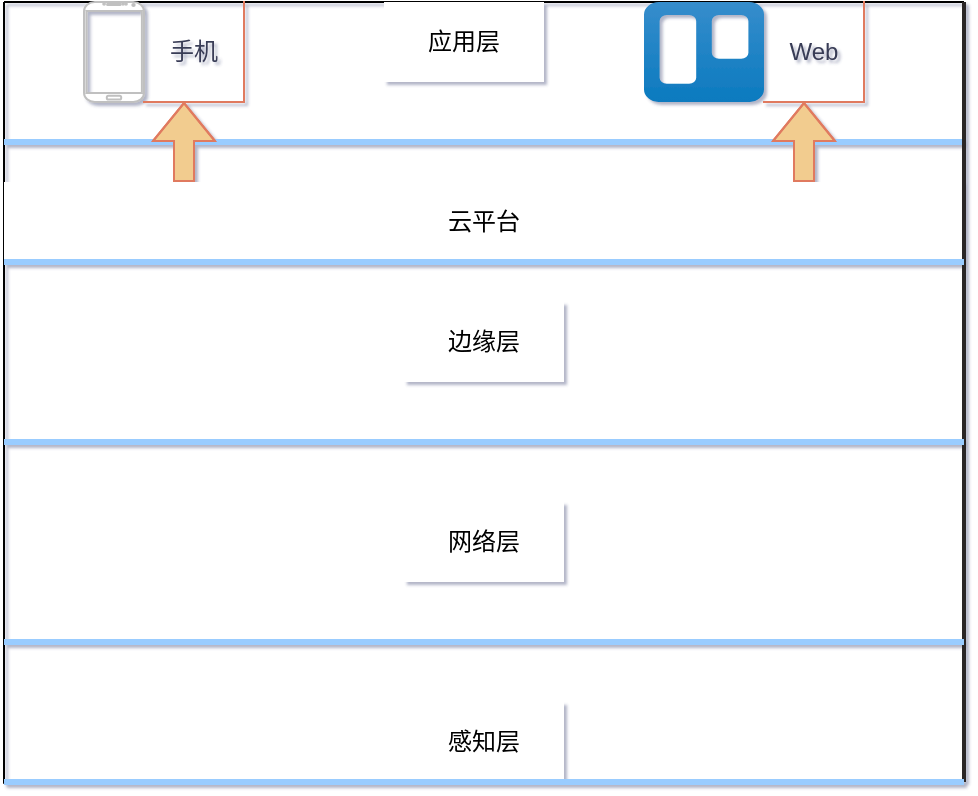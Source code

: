 <mxfile version="26.0.16">
  <diagram name="第 1 页" id="Gf509nXRiXFBj0Qs2QvW">
    <mxGraphModel dx="842" dy="523" grid="1" gridSize="10" guides="1" tooltips="1" connect="1" arrows="1" fold="1" page="1" pageScale="1" pageWidth="827" pageHeight="1169" background="#ffffff" math="0" shadow="1">
      <root>
        <mxCell id="0" />
        <mxCell id="1" parent="0" />
        <mxCell id="0tCoDvN9iO6Kp93jPh3K-21" value="" style="endArrow=none;html=1;rounded=0;" edge="1" parent="1">
          <mxGeometry width="50" height="50" relative="1" as="geometry">
            <mxPoint x="80" y="40" as="sourcePoint" />
            <mxPoint x="560" y="40" as="targetPoint" />
            <Array as="points">
              <mxPoint x="340" y="40" />
            </Array>
          </mxGeometry>
        </mxCell>
        <mxCell id="0tCoDvN9iO6Kp93jPh3K-22" value="" style="endArrow=none;html=1;rounded=0;" edge="1" parent="1">
          <mxGeometry width="50" height="50" relative="1" as="geometry">
            <mxPoint x="80" y="430.92" as="sourcePoint" />
            <mxPoint x="80" y="40" as="targetPoint" />
          </mxGeometry>
        </mxCell>
        <mxCell id="0tCoDvN9iO6Kp93jPh3K-23" value="应用层" style="rounded=0;whiteSpace=wrap;html=1;strokeColor=none;" vertex="1" parent="1">
          <mxGeometry x="270" y="40" width="80" height="40" as="geometry" />
        </mxCell>
        <mxCell id="0tCoDvN9iO6Kp93jPh3K-24" value="云平台" style="rounded=0;whiteSpace=wrap;html=1;strokeColor=none;" vertex="1" parent="1">
          <mxGeometry x="80" y="130" width="480" height="40" as="geometry" />
        </mxCell>
        <mxCell id="0tCoDvN9iO6Kp93jPh3K-25" value="边缘层" style="rounded=0;whiteSpace=wrap;html=1;strokeColor=none;" vertex="1" parent="1">
          <mxGeometry x="280" y="190" width="80" height="40" as="geometry" />
        </mxCell>
        <mxCell id="0tCoDvN9iO6Kp93jPh3K-26" value="网络层" style="rounded=0;whiteSpace=wrap;html=1;strokeColor=none;" vertex="1" parent="1">
          <mxGeometry x="280" y="290" width="80" height="40" as="geometry" />
        </mxCell>
        <mxCell id="0tCoDvN9iO6Kp93jPh3K-27" value="感知层" style="rounded=0;whiteSpace=wrap;html=1;strokeColor=none;" vertex="1" parent="1">
          <mxGeometry x="280" y="390" width="80" height="40" as="geometry" />
        </mxCell>
        <mxCell id="0tCoDvN9iO6Kp93jPh3K-29" value="" style="verticalLabelPosition=bottom;verticalAlign=top;html=1;shadow=0;dashed=0;strokeWidth=1;shape=mxgraph.android.phone2;strokeColor=#c0c0c0;labelBorderColor=#FF6666;" vertex="1" parent="1">
          <mxGeometry x="120" y="40" width="30" height="50" as="geometry" />
        </mxCell>
        <mxCell id="0tCoDvN9iO6Kp93jPh3K-30" value="手机" style="shape=partialRectangle;whiteSpace=wrap;html=1;top=0;left=0;fillColor=none;strokeColor=#E07A5F;fontColor=#393C56;" vertex="1" parent="1">
          <mxGeometry x="150" y="40" width="50" height="50" as="geometry" />
        </mxCell>
        <mxCell id="0tCoDvN9iO6Kp93jPh3K-34" value="Web" style="shape=partialRectangle;whiteSpace=wrap;html=1;top=0;left=0;fillColor=none;strokeColor=#E07A5F;fontColor=#393C56;" vertex="1" parent="1">
          <mxGeometry x="460" y="40" width="50" height="50" as="geometry" />
        </mxCell>
        <mxCell id="0tCoDvN9iO6Kp93jPh3K-35" value="" style="image;image=img/lib/atlassian/Trello_Logo.svg;html=1;strokeColor=#E07A5F;fontColor=#393C56;fillColor=#F2CC8F;" vertex="1" parent="1">
          <mxGeometry x="400" y="40" width="60" height="50" as="geometry" />
        </mxCell>
        <mxCell id="0tCoDvN9iO6Kp93jPh3K-36" value="" style="endArrow=none;html=1;rounded=0;strokeColor=#99CCFF;fontColor=#393C56;fillColor=#F2CC8F;strokeWidth=3;" edge="1" parent="1">
          <mxGeometry width="50" height="50" relative="1" as="geometry">
            <mxPoint x="80" y="110" as="sourcePoint" />
            <mxPoint x="560" y="110" as="targetPoint" />
            <Array as="points">
              <mxPoint x="320" y="110" />
            </Array>
          </mxGeometry>
        </mxCell>
        <mxCell id="0tCoDvN9iO6Kp93jPh3K-37" value="" style="shape=flexArrow;endArrow=classic;html=1;rounded=0;strokeColor=#E07A5F;fontColor=#393C56;fillColor=#F2CC8F;" edge="1" parent="1">
          <mxGeometry width="50" height="50" relative="1" as="geometry">
            <mxPoint x="170" y="130" as="sourcePoint" />
            <mxPoint x="170" y="90" as="targetPoint" />
            <Array as="points">
              <mxPoint x="170" y="110" />
            </Array>
          </mxGeometry>
        </mxCell>
        <mxCell id="0tCoDvN9iO6Kp93jPh3K-38" value="" style="shape=flexArrow;endArrow=classic;html=1;rounded=0;strokeColor=#E07A5F;fontColor=#393C56;fillColor=#F2CC8F;" edge="1" parent="1">
          <mxGeometry width="50" height="50" relative="1" as="geometry">
            <mxPoint x="480" y="130" as="sourcePoint" />
            <mxPoint x="480" y="90" as="targetPoint" />
            <Array as="points">
              <mxPoint x="480" y="110" />
            </Array>
          </mxGeometry>
        </mxCell>
        <mxCell id="0tCoDvN9iO6Kp93jPh3K-39" value="" style="endArrow=none;html=1;strokeWidth=2;rounded=0;strokeColor=light-dark(#2a2827, #b9624b);fontColor=#393C56;fillColor=#F2CC8F;" edge="1" parent="1">
          <mxGeometry width="50" height="50" relative="1" as="geometry">
            <mxPoint x="560" y="430" as="sourcePoint" />
            <mxPoint x="560" y="40" as="targetPoint" />
          </mxGeometry>
        </mxCell>
        <mxCell id="0tCoDvN9iO6Kp93jPh3K-40" value="" style="endArrow=none;html=1;rounded=0;strokeColor=#99CCFF;fontColor=#393C56;fillColor=#F2CC8F;strokeWidth=3;" edge="1" parent="1">
          <mxGeometry width="50" height="50" relative="1" as="geometry">
            <mxPoint x="80" y="170" as="sourcePoint" />
            <mxPoint x="560" y="170" as="targetPoint" />
            <Array as="points">
              <mxPoint x="320" y="170" />
            </Array>
          </mxGeometry>
        </mxCell>
        <mxCell id="0tCoDvN9iO6Kp93jPh3K-43" value="" style="endArrow=none;html=1;rounded=0;strokeColor=#99CCFF;fontColor=#393C56;fillColor=#F2CC8F;strokeWidth=3;" edge="1" parent="1">
          <mxGeometry width="50" height="50" relative="1" as="geometry">
            <mxPoint x="80" y="260" as="sourcePoint" />
            <mxPoint x="560" y="260" as="targetPoint" />
            <Array as="points">
              <mxPoint x="320" y="260" />
            </Array>
          </mxGeometry>
        </mxCell>
        <mxCell id="0tCoDvN9iO6Kp93jPh3K-44" value="" style="endArrow=none;html=1;rounded=0;strokeColor=#99CCFF;fontColor=#393C56;fillColor=#F2CC8F;strokeWidth=3;" edge="1" parent="1">
          <mxGeometry width="50" height="50" relative="1" as="geometry">
            <mxPoint x="80" y="360" as="sourcePoint" />
            <mxPoint x="560" y="360" as="targetPoint" />
            <Array as="points">
              <mxPoint x="320" y="360" />
            </Array>
          </mxGeometry>
        </mxCell>
        <mxCell id="0tCoDvN9iO6Kp93jPh3K-45" value="" style="endArrow=none;html=1;rounded=0;strokeColor=#99CCFF;fontColor=#393C56;fillColor=#F2CC8F;strokeWidth=3;" edge="1" parent="1">
          <mxGeometry width="50" height="50" relative="1" as="geometry">
            <mxPoint x="80" y="430" as="sourcePoint" />
            <mxPoint x="560" y="430" as="targetPoint" />
            <Array as="points">
              <mxPoint x="320" y="430" />
            </Array>
          </mxGeometry>
        </mxCell>
      </root>
    </mxGraphModel>
  </diagram>
</mxfile>
